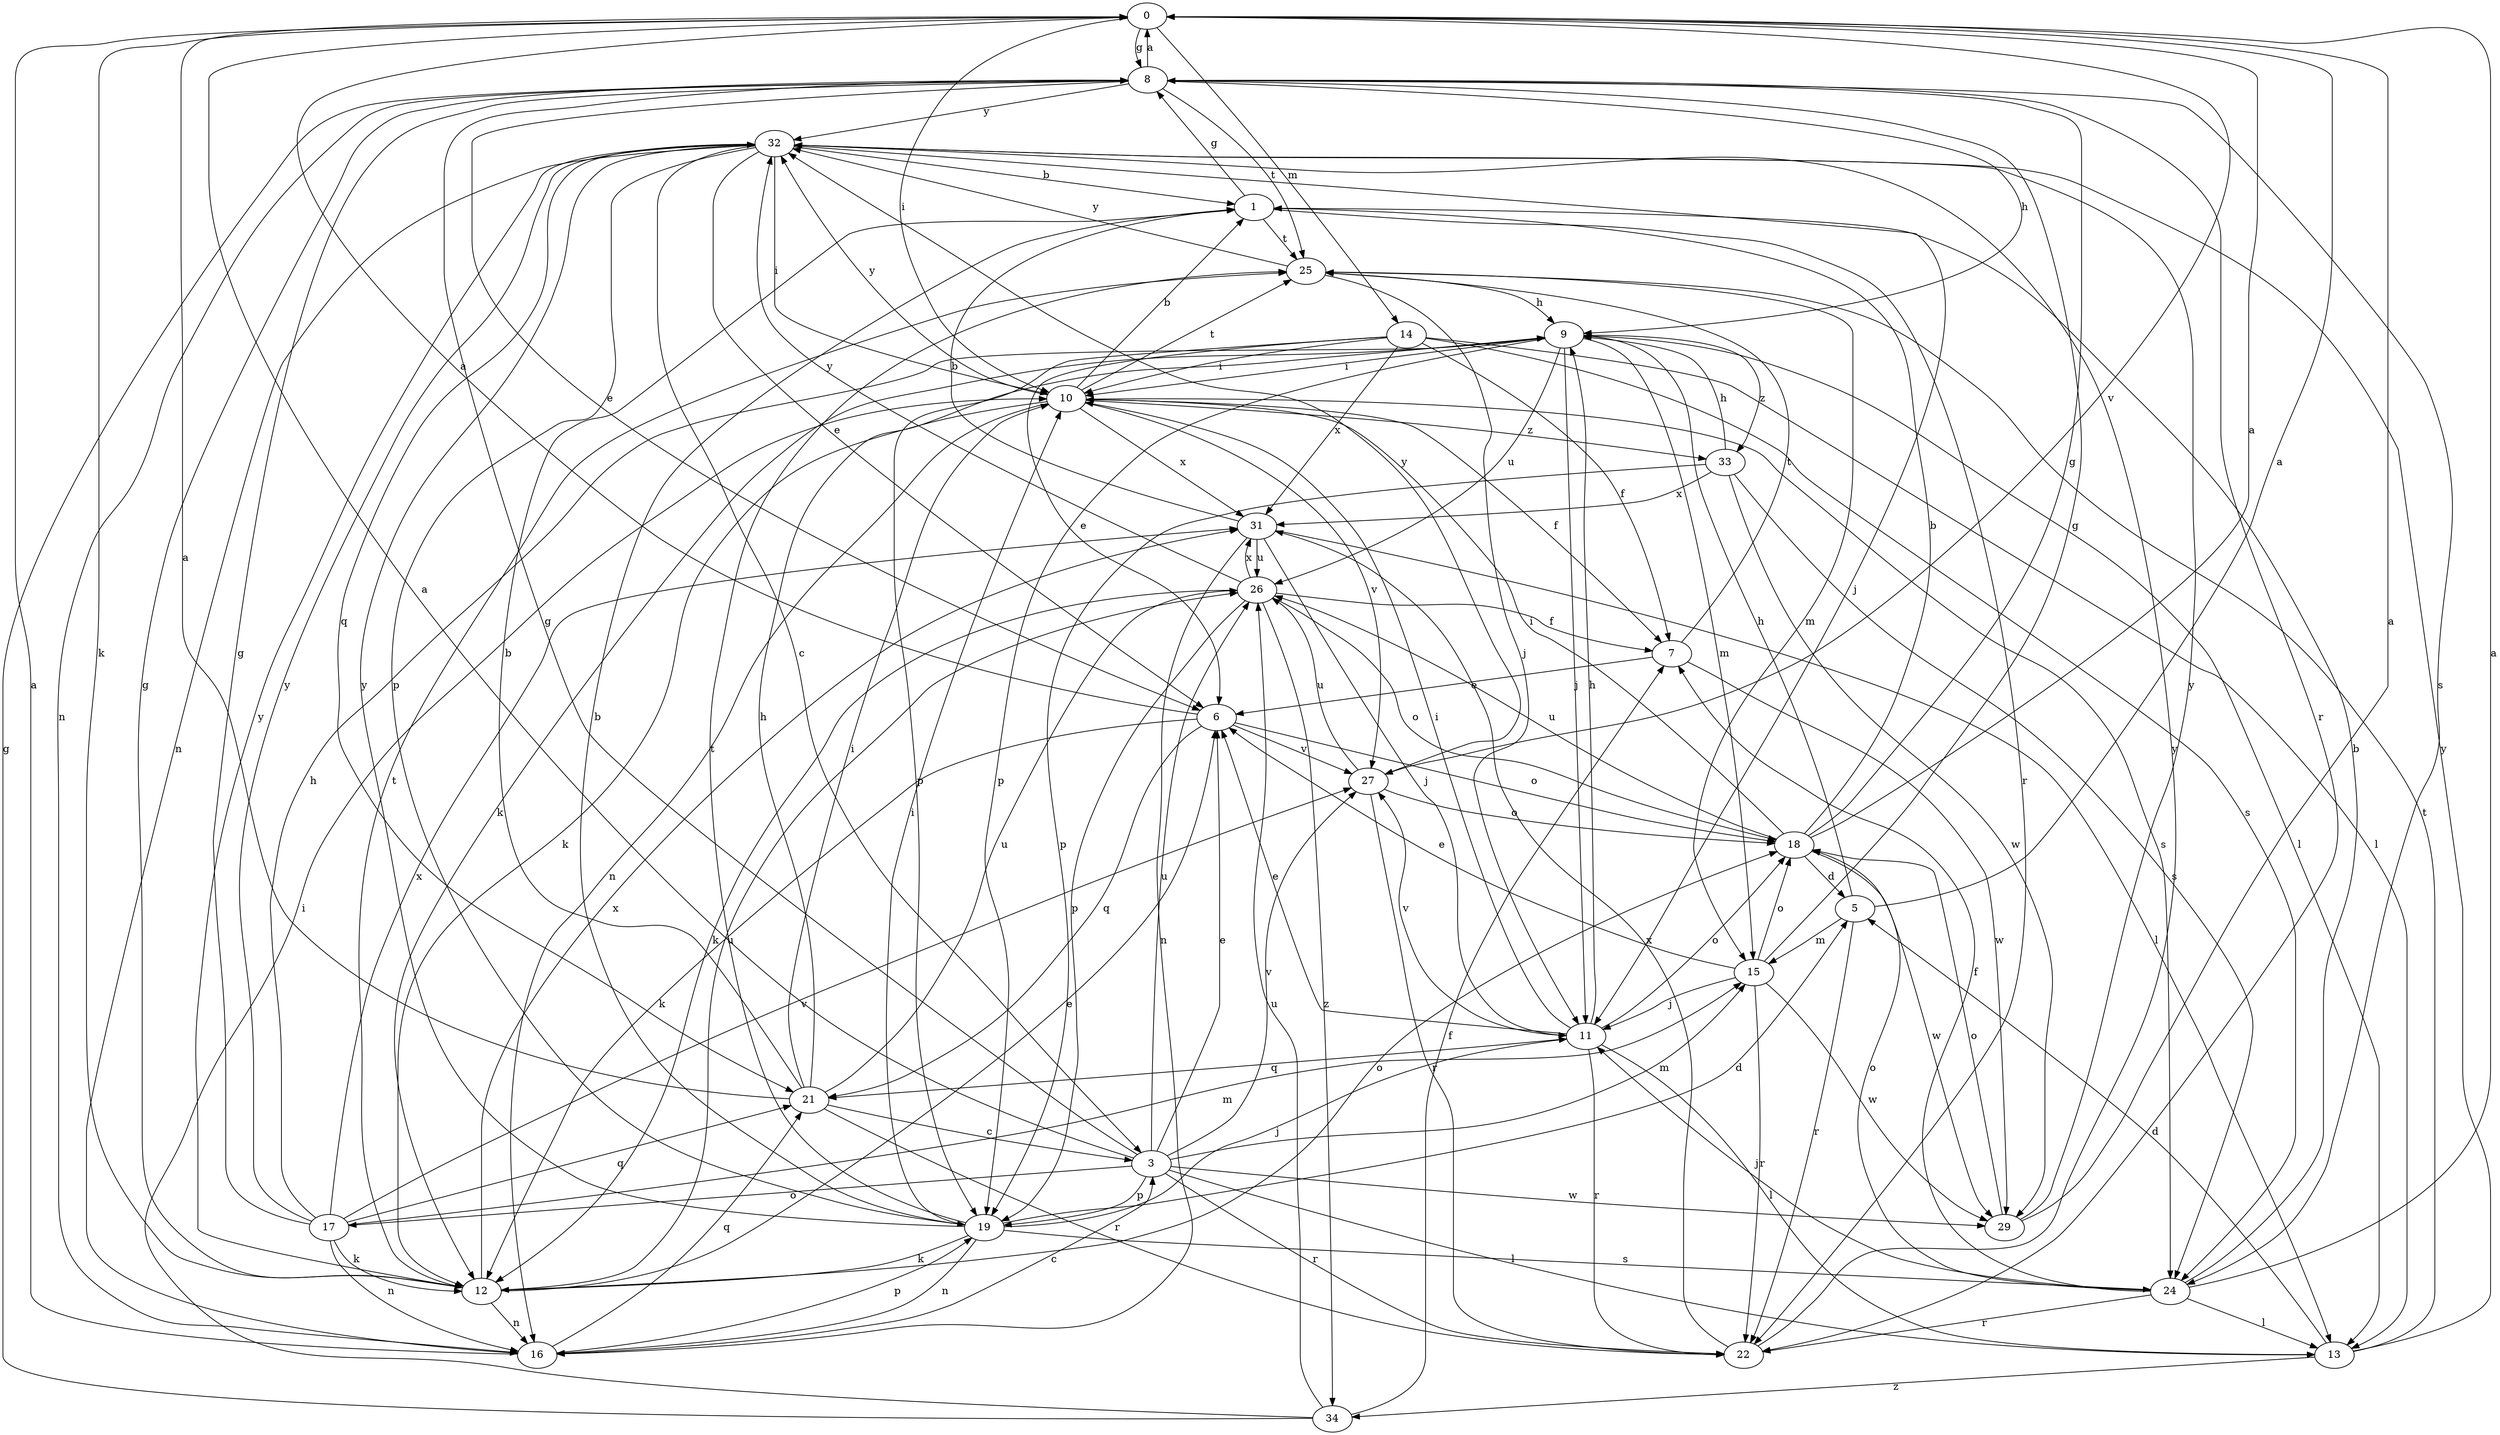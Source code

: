 strict digraph  {
0;
1;
3;
5;
6;
7;
8;
9;
10;
11;
12;
13;
14;
15;
16;
17;
18;
19;
21;
22;
24;
25;
26;
27;
29;
31;
32;
33;
34;
0 -> 8  [label=g];
0 -> 10  [label=i];
0 -> 12  [label=k];
0 -> 14  [label=m];
0 -> 27  [label=v];
1 -> 8  [label=g];
1 -> 22  [label=r];
1 -> 25  [label=t];
3 -> 0  [label=a];
3 -> 6  [label=e];
3 -> 8  [label=g];
3 -> 13  [label=l];
3 -> 15  [label=m];
3 -> 17  [label=o];
3 -> 19  [label=p];
3 -> 22  [label=r];
3 -> 26  [label=u];
3 -> 27  [label=v];
3 -> 29  [label=w];
5 -> 0  [label=a];
5 -> 9  [label=h];
5 -> 15  [label=m];
5 -> 22  [label=r];
6 -> 0  [label=a];
6 -> 12  [label=k];
6 -> 18  [label=o];
6 -> 21  [label=q];
6 -> 27  [label=v];
7 -> 6  [label=e];
7 -> 25  [label=t];
7 -> 29  [label=w];
8 -> 0  [label=a];
8 -> 6  [label=e];
8 -> 9  [label=h];
8 -> 16  [label=n];
8 -> 22  [label=r];
8 -> 24  [label=s];
8 -> 25  [label=t];
8 -> 32  [label=y];
9 -> 10  [label=i];
9 -> 11  [label=j];
9 -> 12  [label=k];
9 -> 13  [label=l];
9 -> 15  [label=m];
9 -> 19  [label=p];
9 -> 26  [label=u];
9 -> 33  [label=z];
10 -> 1  [label=b];
10 -> 7  [label=f];
10 -> 12  [label=k];
10 -> 16  [label=n];
10 -> 24  [label=s];
10 -> 25  [label=t];
10 -> 27  [label=v];
10 -> 31  [label=x];
10 -> 32  [label=y];
10 -> 33  [label=z];
11 -> 6  [label=e];
11 -> 9  [label=h];
11 -> 10  [label=i];
11 -> 13  [label=l];
11 -> 18  [label=o];
11 -> 21  [label=q];
11 -> 22  [label=r];
11 -> 27  [label=v];
12 -> 6  [label=e];
12 -> 8  [label=g];
12 -> 16  [label=n];
12 -> 18  [label=o];
12 -> 25  [label=t];
12 -> 26  [label=u];
12 -> 31  [label=x];
12 -> 32  [label=y];
13 -> 5  [label=d];
13 -> 25  [label=t];
13 -> 32  [label=y];
13 -> 34  [label=z];
14 -> 6  [label=e];
14 -> 7  [label=f];
14 -> 10  [label=i];
14 -> 13  [label=l];
14 -> 19  [label=p];
14 -> 24  [label=s];
14 -> 31  [label=x];
15 -> 6  [label=e];
15 -> 8  [label=g];
15 -> 11  [label=j];
15 -> 18  [label=o];
15 -> 22  [label=r];
15 -> 29  [label=w];
16 -> 0  [label=a];
16 -> 3  [label=c];
16 -> 19  [label=p];
16 -> 21  [label=q];
17 -> 8  [label=g];
17 -> 9  [label=h];
17 -> 12  [label=k];
17 -> 15  [label=m];
17 -> 16  [label=n];
17 -> 21  [label=q];
17 -> 27  [label=v];
17 -> 31  [label=x];
17 -> 32  [label=y];
18 -> 0  [label=a];
18 -> 1  [label=b];
18 -> 5  [label=d];
18 -> 8  [label=g];
18 -> 10  [label=i];
18 -> 26  [label=u];
18 -> 29  [label=w];
19 -> 1  [label=b];
19 -> 5  [label=d];
19 -> 10  [label=i];
19 -> 11  [label=j];
19 -> 12  [label=k];
19 -> 16  [label=n];
19 -> 24  [label=s];
19 -> 25  [label=t];
19 -> 32  [label=y];
21 -> 0  [label=a];
21 -> 1  [label=b];
21 -> 3  [label=c];
21 -> 9  [label=h];
21 -> 10  [label=i];
21 -> 22  [label=r];
21 -> 26  [label=u];
22 -> 31  [label=x];
22 -> 32  [label=y];
24 -> 0  [label=a];
24 -> 1  [label=b];
24 -> 7  [label=f];
24 -> 11  [label=j];
24 -> 13  [label=l];
24 -> 18  [label=o];
24 -> 22  [label=r];
25 -> 9  [label=h];
25 -> 11  [label=j];
25 -> 15  [label=m];
25 -> 32  [label=y];
26 -> 7  [label=f];
26 -> 12  [label=k];
26 -> 18  [label=o];
26 -> 19  [label=p];
26 -> 31  [label=x];
26 -> 32  [label=y];
26 -> 34  [label=z];
27 -> 18  [label=o];
27 -> 22  [label=r];
27 -> 26  [label=u];
27 -> 32  [label=y];
29 -> 0  [label=a];
29 -> 18  [label=o];
29 -> 32  [label=y];
31 -> 1  [label=b];
31 -> 11  [label=j];
31 -> 13  [label=l];
31 -> 16  [label=n];
31 -> 26  [label=u];
32 -> 1  [label=b];
32 -> 3  [label=c];
32 -> 6  [label=e];
32 -> 10  [label=i];
32 -> 11  [label=j];
32 -> 16  [label=n];
32 -> 19  [label=p];
32 -> 21  [label=q];
33 -> 9  [label=h];
33 -> 19  [label=p];
33 -> 24  [label=s];
33 -> 29  [label=w];
33 -> 31  [label=x];
34 -> 7  [label=f];
34 -> 8  [label=g];
34 -> 10  [label=i];
34 -> 26  [label=u];
}
